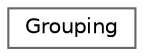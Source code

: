 digraph "Graphical Class Hierarchy"
{
 // INTERACTIVE_SVG=YES
 // LATEX_PDF_SIZE
  bgcolor="transparent";
  edge [fontname=Helvetica,fontsize=10,labelfontname=Helvetica,labelfontsize=10];
  node [fontname=Helvetica,fontsize=10,shape=box,height=0.2,width=0.4];
  rankdir="LR";
  Node0 [label="Grouping",height=0.2,width=0.4,color="grey40", fillcolor="white", style="filled",URL="$d7/d59/struct_grouping.html",tooltip="Grouping info."];
}
